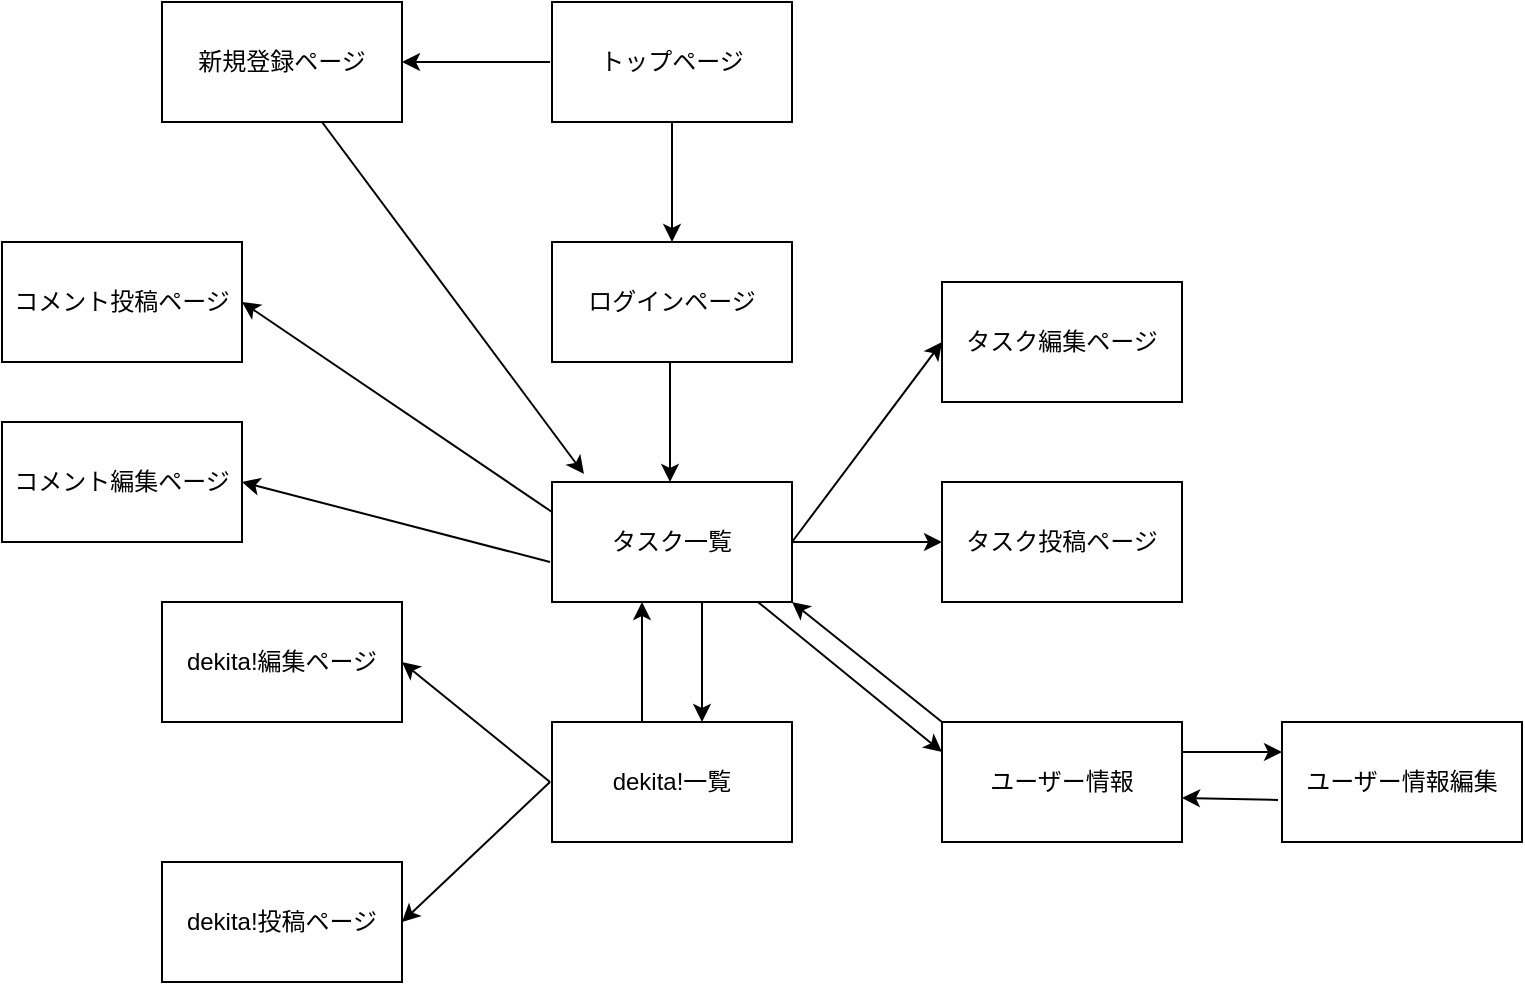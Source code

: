 <mxfile version="13.10.0" type="embed">
    <diagram id="EElkISO9ju823_f-rKyE" name="ページ1">
        <mxGraphModel dx="931" dy="591" grid="1" gridSize="10" guides="1" tooltips="1" connect="1" arrows="1" fold="1" page="1" pageScale="1" pageWidth="850" pageHeight="1100" math="0" shadow="0">
            <root>
                <mxCell id="0"/>
                <mxCell id="1" parent="0"/>
                <mxCell id="2" value="トップページ" style="rounded=0;whiteSpace=wrap;html=1;" vertex="1" parent="1">
                    <mxGeometry x="315" y="40" width="120" height="60" as="geometry"/>
                </mxCell>
                <mxCell id="3" value="ログインページ" style="rounded=0;whiteSpace=wrap;html=1;" vertex="1" parent="1">
                    <mxGeometry x="315" y="160" width="120" height="60" as="geometry"/>
                </mxCell>
                <mxCell id="4" value="新規登録ページ" style="rounded=0;whiteSpace=wrap;html=1;" vertex="1" parent="1">
                    <mxGeometry x="120" y="40" width="120" height="60" as="geometry"/>
                </mxCell>
                <mxCell id="5" value="タスク一覧" style="rounded=0;whiteSpace=wrap;html=1;" vertex="1" parent="1">
                    <mxGeometry x="315" y="280" width="120" height="60" as="geometry"/>
                </mxCell>
                <mxCell id="6" value="" style="endArrow=classic;html=1;entryX=0.5;entryY=0;entryDx=0;entryDy=0;" edge="1" parent="1" target="3">
                    <mxGeometry width="50" height="50" relative="1" as="geometry">
                        <mxPoint x="375" y="100" as="sourcePoint"/>
                        <mxPoint x="425" y="50" as="targetPoint"/>
                    </mxGeometry>
                </mxCell>
                <mxCell id="7" value="" style="endArrow=classic;html=1;entryX=0.5;entryY=0;entryDx=0;entryDy=0;" edge="1" parent="1">
                    <mxGeometry width="50" height="50" relative="1" as="geometry">
                        <mxPoint x="374" y="220" as="sourcePoint"/>
                        <mxPoint x="374" y="280" as="targetPoint"/>
                    </mxGeometry>
                </mxCell>
                <mxCell id="8" value="" style="endArrow=classic;html=1;entryX=0.133;entryY=-0.067;entryDx=0;entryDy=0;entryPerimeter=0;" edge="1" parent="1" target="5">
                    <mxGeometry width="50" height="50" relative="1" as="geometry">
                        <mxPoint x="200" y="100" as="sourcePoint"/>
                        <mxPoint x="330.5" y="310" as="targetPoint"/>
                    </mxGeometry>
                </mxCell>
                <mxCell id="9" value="" style="endArrow=classic;html=1;entryX=1;entryY=0.5;entryDx=0;entryDy=0;" edge="1" parent="1" target="4">
                    <mxGeometry width="50" height="50" relative="1" as="geometry">
                        <mxPoint x="314" y="70" as="sourcePoint"/>
                        <mxPoint x="314" y="130" as="targetPoint"/>
                    </mxGeometry>
                </mxCell>
                <mxCell id="10" value="dekita!一覧" style="rounded=0;whiteSpace=wrap;html=1;" vertex="1" parent="1">
                    <mxGeometry x="315" y="400" width="120" height="60" as="geometry"/>
                </mxCell>
                <mxCell id="11" value="" style="endArrow=classic;html=1;entryX=0.5;entryY=0;entryDx=0;entryDy=0;" edge="1" parent="1">
                    <mxGeometry width="50" height="50" relative="1" as="geometry">
                        <mxPoint x="390" y="340" as="sourcePoint"/>
                        <mxPoint x="390" y="400" as="targetPoint"/>
                    </mxGeometry>
                </mxCell>
                <mxCell id="12" value="ユーザー情報" style="rounded=0;whiteSpace=wrap;html=1;" vertex="1" parent="1">
                    <mxGeometry x="510" y="400" width="120" height="60" as="geometry"/>
                </mxCell>
                <mxCell id="13" value="" style="endArrow=classic;html=1;entryX=0;entryY=0.25;entryDx=0;entryDy=0;exitX=0.858;exitY=1;exitDx=0;exitDy=0;exitPerimeter=0;" edge="1" parent="1" source="5" target="12">
                    <mxGeometry width="50" height="50" relative="1" as="geometry">
                        <mxPoint x="434" y="310" as="sourcePoint"/>
                        <mxPoint x="434" y="370" as="targetPoint"/>
                    </mxGeometry>
                </mxCell>
                <mxCell id="14" value="タスク投稿ページ" style="rounded=0;whiteSpace=wrap;html=1;" vertex="1" parent="1">
                    <mxGeometry x="510" y="280" width="120" height="60" as="geometry"/>
                </mxCell>
                <mxCell id="15" value="" style="endArrow=classic;html=1;entryX=0;entryY=0.5;entryDx=0;entryDy=0;" edge="1" parent="1" target="14">
                    <mxGeometry width="50" height="50" relative="1" as="geometry">
                        <mxPoint x="435" y="310" as="sourcePoint"/>
                        <mxPoint x="435" y="370" as="targetPoint"/>
                    </mxGeometry>
                </mxCell>
                <mxCell id="16" value="タスク編集ページ" style="rounded=0;whiteSpace=wrap;html=1;" vertex="1" parent="1">
                    <mxGeometry x="510" y="180" width="120" height="60" as="geometry"/>
                </mxCell>
                <mxCell id="17" value="" style="endArrow=classic;html=1;entryX=0;entryY=0.5;entryDx=0;entryDy=0;" edge="1" parent="1" target="16">
                    <mxGeometry width="50" height="50" relative="1" as="geometry">
                        <mxPoint x="435" y="310" as="sourcePoint"/>
                        <mxPoint x="435" y="370" as="targetPoint"/>
                    </mxGeometry>
                </mxCell>
                <mxCell id="18" value="ユーザー情報編集" style="rounded=0;whiteSpace=wrap;html=1;" vertex="1" parent="1">
                    <mxGeometry x="680" y="400" width="120" height="60" as="geometry"/>
                </mxCell>
                <mxCell id="19" value="" style="endArrow=classic;html=1;entryX=0;entryY=0.25;entryDx=0;entryDy=0;exitX=1;exitY=0.25;exitDx=0;exitDy=0;" edge="1" parent="1" source="12" target="18">
                    <mxGeometry width="50" height="50" relative="1" as="geometry">
                        <mxPoint x="630" y="430" as="sourcePoint"/>
                        <mxPoint x="630" y="490" as="targetPoint"/>
                        <Array as="points"/>
                    </mxGeometry>
                </mxCell>
                <mxCell id="20" value="" style="endArrow=none;html=1;entryX=0.5;entryY=0;entryDx=0;entryDy=0;startArrow=classic;startFill=1;endFill=0;" edge="1" parent="1">
                    <mxGeometry width="50" height="50" relative="1" as="geometry">
                        <mxPoint x="360" y="340" as="sourcePoint"/>
                        <mxPoint x="360" y="400" as="targetPoint"/>
                    </mxGeometry>
                </mxCell>
                <mxCell id="23" value="" style="endArrow=none;html=1;entryX=0;entryY=0;entryDx=0;entryDy=0;startArrow=classic;startFill=1;endFill=0;" edge="1" parent="1" target="12">
                    <mxGeometry width="50" height="50" relative="1" as="geometry">
                        <mxPoint x="435" y="340" as="sourcePoint"/>
                        <mxPoint x="435" y="400" as="targetPoint"/>
                    </mxGeometry>
                </mxCell>
                <mxCell id="24" value="" style="endArrow=none;html=1;exitX=1;exitY=0.633;exitDx=0;exitDy=0;exitPerimeter=0;startArrow=classic;startFill=1;endFill=0;" edge="1" parent="1" source="12">
                    <mxGeometry width="50" height="50" relative="1" as="geometry">
                        <mxPoint x="630" y="440" as="sourcePoint"/>
                        <mxPoint x="678" y="439" as="targetPoint"/>
                    </mxGeometry>
                </mxCell>
                <mxCell id="26" value="dekita!投稿ページ" style="rounded=0;whiteSpace=wrap;html=1;" vertex="1" parent="1">
                    <mxGeometry x="120" y="470" width="120" height="60" as="geometry"/>
                </mxCell>
                <mxCell id="27" value="" style="endArrow=classic;html=1;entryX=1;entryY=0.5;entryDx=0;entryDy=0;" edge="1" parent="1" target="26">
                    <mxGeometry width="50" height="50" relative="1" as="geometry">
                        <mxPoint x="314" y="430" as="sourcePoint"/>
                        <mxPoint x="314" y="490" as="targetPoint"/>
                    </mxGeometry>
                </mxCell>
                <mxCell id="28" value="dekita!編集ページ" style="rounded=0;whiteSpace=wrap;html=1;" vertex="1" parent="1">
                    <mxGeometry x="120" y="340" width="120" height="60" as="geometry"/>
                </mxCell>
                <mxCell id="29" value="" style="endArrow=classic;html=1;entryX=1;entryY=0.5;entryDx=0;entryDy=0;" edge="1" parent="1" target="28">
                    <mxGeometry width="50" height="50" relative="1" as="geometry">
                        <mxPoint x="314" y="430" as="sourcePoint"/>
                        <mxPoint x="314" y="490" as="targetPoint"/>
                    </mxGeometry>
                </mxCell>
                <mxCell id="32" value="コメント投稿ページ" style="rounded=0;whiteSpace=wrap;html=1;" vertex="1" parent="1">
                    <mxGeometry x="40" y="160" width="120" height="60" as="geometry"/>
                </mxCell>
                <mxCell id="33" value="コメント編集ページ" style="rounded=0;whiteSpace=wrap;html=1;" vertex="1" parent="1">
                    <mxGeometry x="40" y="250" width="120" height="60" as="geometry"/>
                </mxCell>
                <mxCell id="34" value="" style="endArrow=none;html=1;entryX=0;entryY=0.25;entryDx=0;entryDy=0;startArrow=classic;startFill=1;endFill=0;" edge="1" parent="1" target="5">
                    <mxGeometry width="50" height="50" relative="1" as="geometry">
                        <mxPoint x="160" y="190" as="sourcePoint"/>
                        <mxPoint x="160" y="250" as="targetPoint"/>
                    </mxGeometry>
                </mxCell>
                <mxCell id="35" value="" style="endArrow=classic;html=1;entryX=1;entryY=0.5;entryDx=0;entryDy=0;" edge="1" parent="1" target="33">
                    <mxGeometry width="50" height="50" relative="1" as="geometry">
                        <mxPoint x="314" y="320" as="sourcePoint"/>
                        <mxPoint x="314" y="380" as="targetPoint"/>
                    </mxGeometry>
                </mxCell>
            </root>
        </mxGraphModel>
    </diagram>
</mxfile>
